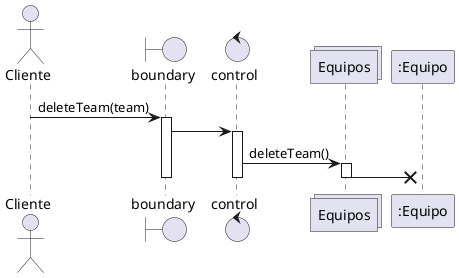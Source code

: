 @startuml Eliminar equipo
actor "Cliente" as Client
boundary boundary
control control
collections Equipos as teams 
participant ":Equipo" as team
Client->boundary :deleteTeam(team)
activate boundary
boundary -> control 
activate control
control -> teams:deleteTeam()
activate teams
teams ->x team
deactivate teams
deactivate control
deactivate boundary
@enduml